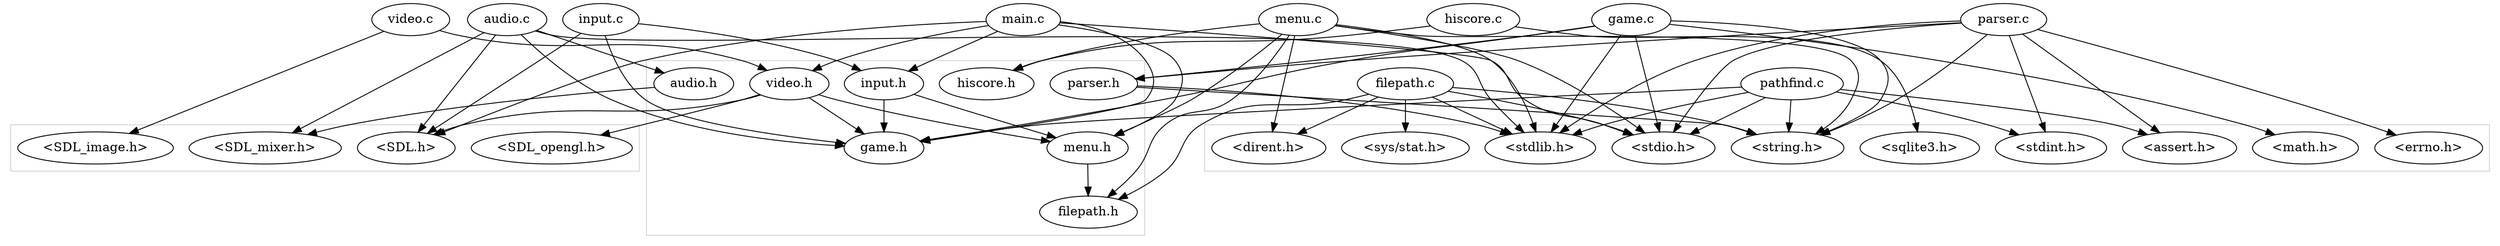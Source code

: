 digraph g {
subgraph cluster_0 {
color=lightgrey;
"<SDL.h>";
"<SDL.h>";
"<SDL_mixer.h>";
"<SDL.h>";
"<SDL_mixer.h>";
"<SDL_image.h>";
"<SDL.h>";
"<SDL_opengl.h>";
}
subgraph cluster_1 {
color=lightgrey;
"<assert.h>";
"<dirent.h>";
"<errno.h>";
"<math.h>";
"<sqlite3.h>";
"<stdint.h>";
"<stdio.h>";
"<stdlib.h>";
"<string.h>";
"<sys/stat.h>";
}
subgraph cluster_2 {
color=lightgrey;
"audio.h";
"filepath.h";
"game.h";
"hiscore.h";
"input.h";
"menu.h";
"parser.h";
"video.h";
}
"main.c" -> "<stdio.h>";
"main.c" -> "<SDL.h>";
"main.c" -> "menu.h";
"main.c" -> "video.h";
"main.c" -> "input.h";
"main.c" -> "game.h";
"menu.c" -> "<stdio.h>";
"menu.c" -> "<stdlib.h>";
"menu.c" -> "<string.h>";
"menu.c" -> "<dirent.h>";
"menu.c" -> "menu.h";
"menu.c" -> "hiscore.h";
"menu.c" -> "filepath.h";
"input.h" -> "game.h";
"input.h" -> "menu.h";
"parser.c" -> "<stdio.h>";
"parser.c" -> "<stdint.h>";
"parser.c" -> "<stdlib.h>";
"parser.c" -> "<errno.h>";
"parser.c" -> "<assert.h>";
"parser.c" -> "<string.h>";
"parser.c" -> "parser.h";
"input.c" -> "<SDL.h>";
"input.c" -> "input.h";
"input.c" -> "game.h";
"hiscore.c" -> "<sqlite3.h>";
"hiscore.c" -> "hiscore.h";
"game.c" -> "<stdio.h>";
"game.c" -> "<stdlib.h>";
"game.c" -> "<string.h>";
"game.c" -> "<math.h>";
"game.c" -> "game.h";
"game.c" -> "parser.h";
"audio.h" -> "<SDL_mixer.h>";
"menu.h" -> "filepath.h";
"audio.c" -> "<stdlib.h>";
"audio.c" -> "<SDL.h>";
"audio.c" -> "<SDL_mixer.h>";
"audio.c" -> "game.h";
"audio.c" -> "audio.h";
"video.c" -> "video.h";
"video.c" -> "<SDL_image.h>";
"parser.h" -> "<stdlib.h>";
"parser.h" -> "<string.h>";
"pathfind.c" -> "<stdio.h>";
"pathfind.c" -> "<stdint.h>";
"pathfind.c" -> "<stdlib.h>";
"pathfind.c" -> "<string.h>";
"pathfind.c" -> "<assert.h>";
"pathfind.c" -> "game.h";
"video.h" -> "<SDL.h>";
"video.h" -> "<SDL_opengl.h>";
"video.h" -> "game.h";
"video.h" -> "menu.h";
"filepath.c" -> "<stdio.h>";
"filepath.c" -> "<stdlib.h>";
"filepath.c" -> "<string.h>";
"filepath.c" -> "<dirent.h>";
"filepath.c" -> "<sys/stat.h>";
"filepath.c" -> "filepath.h";
}
